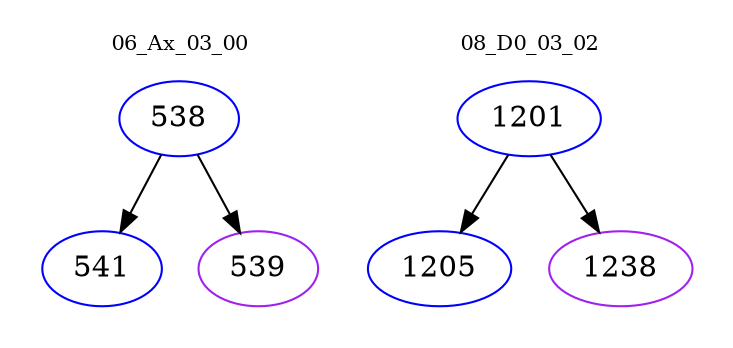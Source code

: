 digraph{
subgraph cluster_0 {
color = white
label = "06_Ax_03_00";
fontsize=10;
T0_538 [label="538", color="blue"]
T0_538 -> T0_541 [color="black"]
T0_541 [label="541", color="blue"]
T0_538 -> T0_539 [color="black"]
T0_539 [label="539", color="purple"]
}
subgraph cluster_1 {
color = white
label = "08_D0_03_02";
fontsize=10;
T1_1201 [label="1201", color="blue"]
T1_1201 -> T1_1205 [color="black"]
T1_1205 [label="1205", color="blue"]
T1_1201 -> T1_1238 [color="black"]
T1_1238 [label="1238", color="purple"]
}
}
